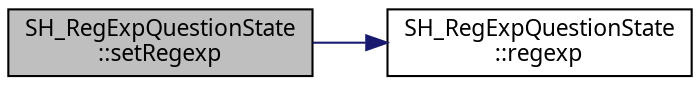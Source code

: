 digraph "SH_RegExpQuestionState::setRegexp"
{
 // INTERACTIVE_SVG=YES
  bgcolor="transparent";
  edge [fontname="Verdana",fontsize="11",labelfontname="Verdana",labelfontsize="11"];
  node [fontname="Verdana",fontsize="11",shape=record];
  rankdir="LR";
  Node1 [label="SH_RegExpQuestionState\l::setRegexp",height=0.2,width=0.4,color="black", fillcolor="grey75", style="filled" fontcolor="black"];
  Node1 -> Node2 [color="midnightblue",fontsize="11",style="solid",fontname="Verdana"];
  Node2 [label="SH_RegExpQuestionState\l::regexp",height=0.2,width=0.4,color="black",URL="$classSH__RegExpQuestionState.html#ab6c04f9e67ad6759b12c889815618bdd"];
}
